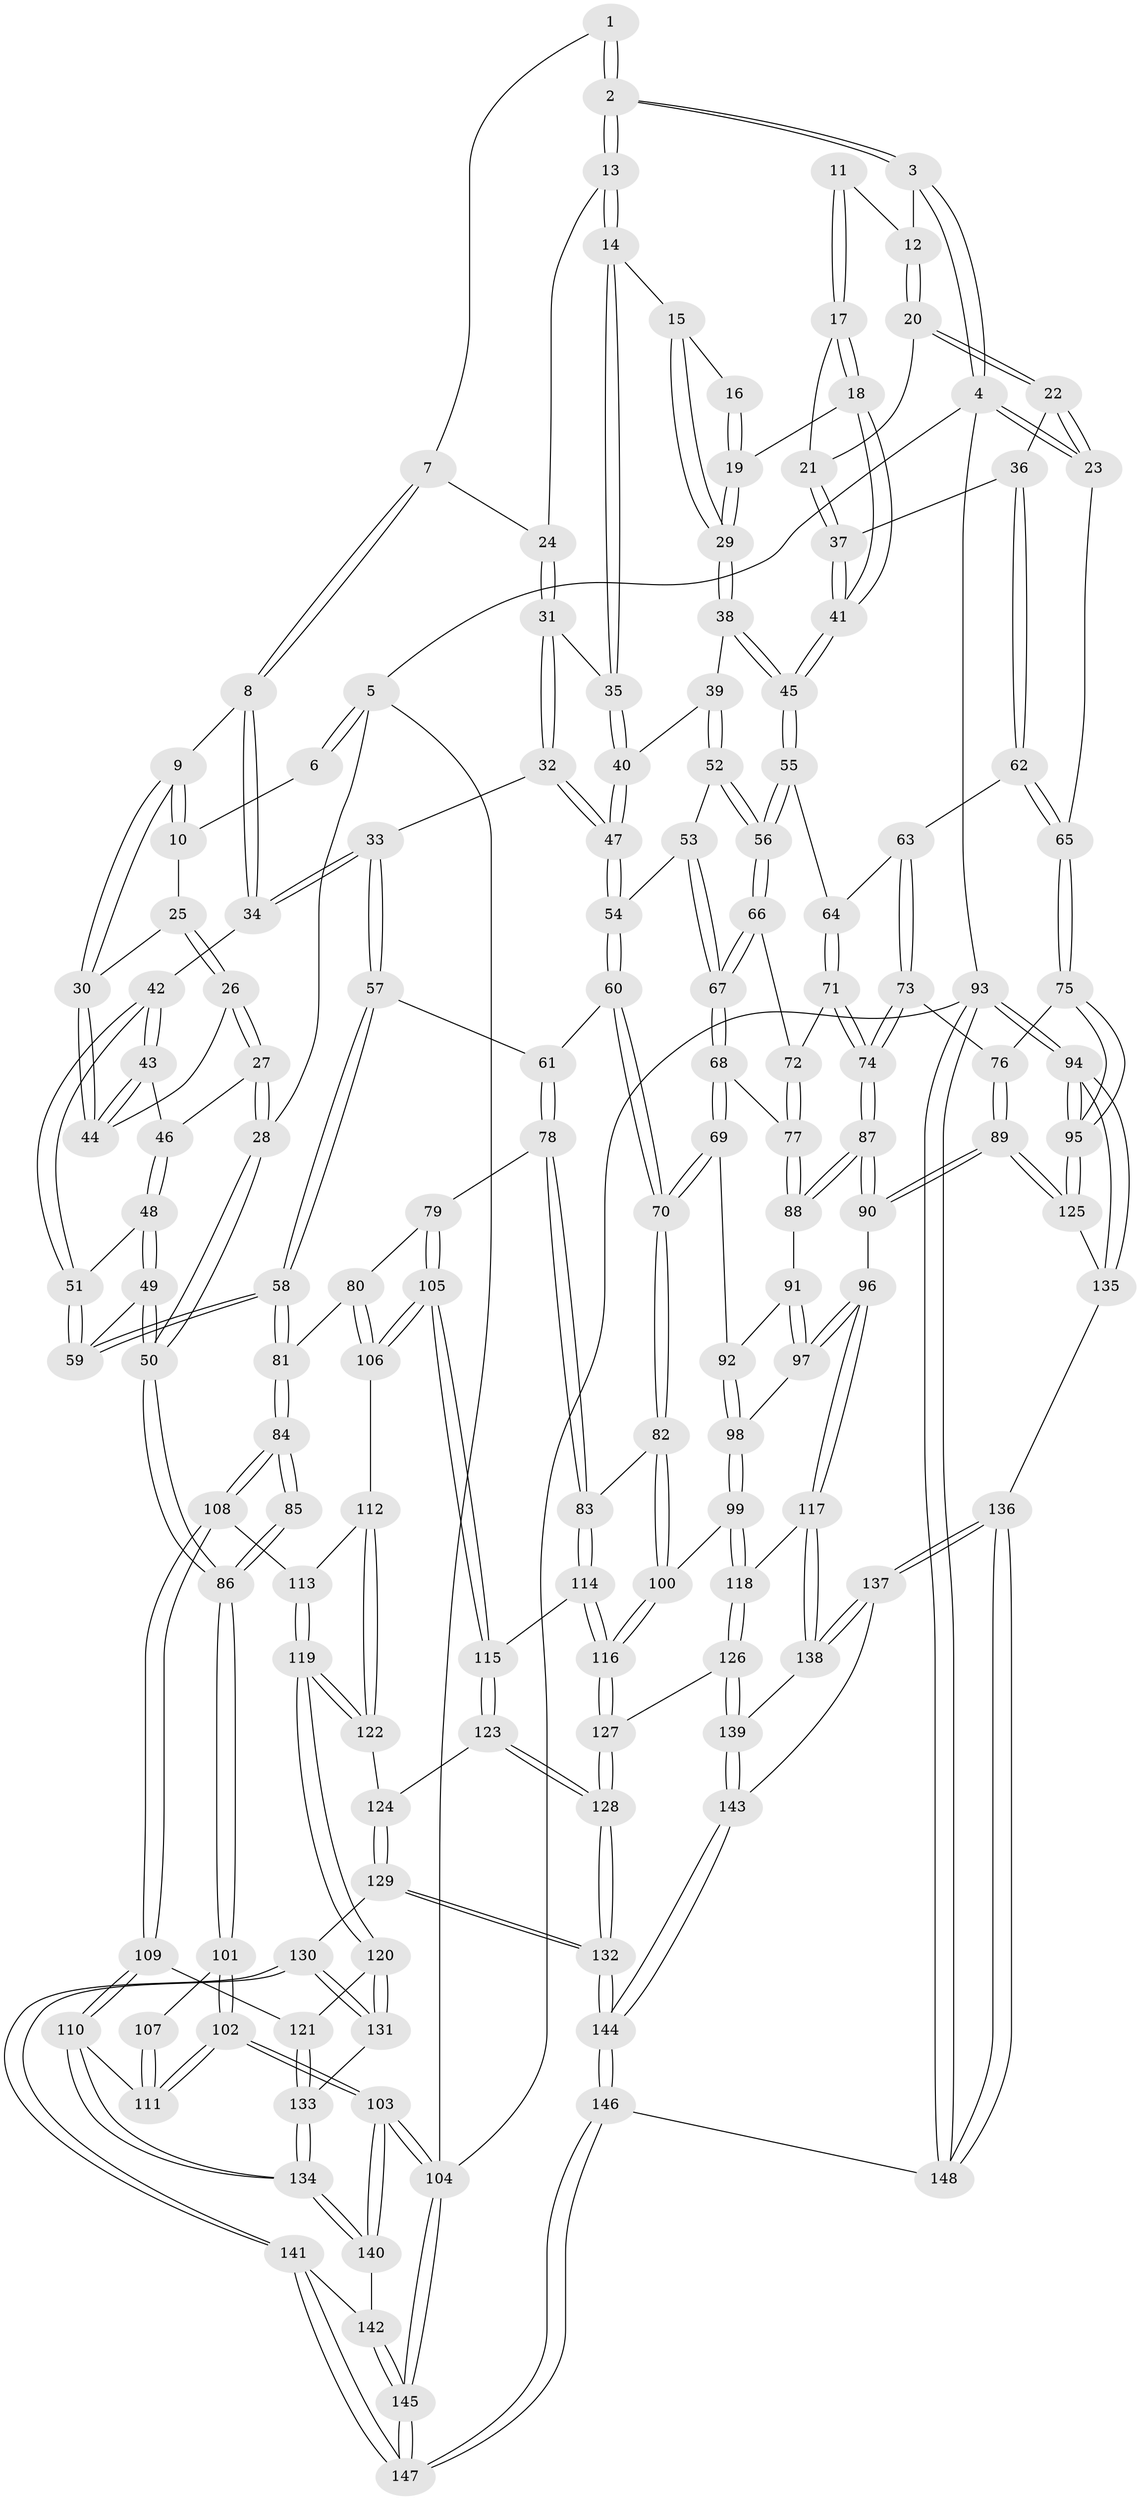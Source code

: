 // Generated by graph-tools (version 1.1) at 2025/01/03/09/25 05:01:25]
// undirected, 148 vertices, 367 edges
graph export_dot {
graph [start="1"]
  node [color=gray90,style=filled];
  1 [pos="+0.33610392304181713+0"];
  2 [pos="+0.5174944606874129+0"];
  3 [pos="+0.8010797946246766+0"];
  4 [pos="+1+0"];
  5 [pos="+0+0"];
  6 [pos="+0.13036385163480366+0"];
  7 [pos="+0.2857984337898678+0.07959417463063619"];
  8 [pos="+0.24717673413857277+0.11318667606164529"];
  9 [pos="+0.21085655419953211+0.0981343593639212"];
  10 [pos="+0.18078846064489706+0.055865350697837955"];
  11 [pos="+0.7815386060577485+0.006514029597202553"];
  12 [pos="+0.8138443730450419+0"];
  13 [pos="+0.5158865514196098+0"];
  14 [pos="+0.5225196056155986+0"];
  15 [pos="+0.6428208219964542+0.07333535531369356"];
  16 [pos="+0.7262749379259233+0.08010989078634918"];
  17 [pos="+0.7428219510176496+0.13919091627175975"];
  18 [pos="+0.7272385866210083+0.15173018204709224"];
  19 [pos="+0.7091987444736483+0.14588878275056014"];
  20 [pos="+0.8358951840134408+0.03292118715107788"];
  21 [pos="+0.8254380290999008+0.097363721227868"];
  22 [pos="+0.9516012923544728+0.12118880902470615"];
  23 [pos="+1+0.01620881292842671"];
  24 [pos="+0.35999532034182896+0.09717264294757047"];
  25 [pos="+0.12152638250980712+0.10144924256098432"];
  26 [pos="+0.06529631040025821+0.12888102432857088"];
  27 [pos="+0+0.13864088527919555"];
  28 [pos="+0+0.005280156103039498"];
  29 [pos="+0.6915251006089033+0.14790543434454173"];
  30 [pos="+0.16880094563401957+0.15694351621784433"];
  31 [pos="+0.3478771850933842+0.19627292813790256"];
  32 [pos="+0.34231522183889407+0.20276235667239503"];
  33 [pos="+0.3019955050528131+0.22225963293647824"];
  34 [pos="+0.29741817995210873+0.21986041928625188"];
  35 [pos="+0.5179412821696534+0.13810003049607825"];
  36 [pos="+0.8673033478550283+0.23685265192304292"];
  37 [pos="+0.8511337410503121+0.2343519356313948"];
  38 [pos="+0.649372988219594+0.19323008438914246"];
  39 [pos="+0.5818124714883108+0.209761402940397"];
  40 [pos="+0.5368000201531963+0.1811273754898732"];
  41 [pos="+0.8104338696891589+0.24805952561293035"];
  42 [pos="+0.21044432377935698+0.22839236418006076"];
  43 [pos="+0.16841865491793423+0.1998189602048869"];
  44 [pos="+0.16408350195011898+0.1670817495822889"];
  45 [pos="+0.7600263161509254+0.29591705135066726"];
  46 [pos="+0.08941159623176131+0.22943399375573664"];
  47 [pos="+0.4630112704281635+0.2829524437948146"];
  48 [pos="+0.09573227743663865+0.2729163206661002"];
  49 [pos="+0+0.3476686774965385"];
  50 [pos="+0+0.34991175509657624"];
  51 [pos="+0.14312471572750604+0.33671009873296187"];
  52 [pos="+0.591064973574982+0.24427375813614552"];
  53 [pos="+0.5372525997694027+0.33765369062029943"];
  54 [pos="+0.4593292458182504+0.3370363941163686"];
  55 [pos="+0.7421880136391267+0.3313667099854265"];
  56 [pos="+0.6867756063797549+0.3733733510291991"];
  57 [pos="+0.3119495169525697+0.38004261067050893"];
  58 [pos="+0.1929069169587476+0.4438131034339376"];
  59 [pos="+0.15110987278390856+0.38779069169957797"];
  60 [pos="+0.44063521029454683+0.3621746523154779"];
  61 [pos="+0.3578429266986714+0.392045064235172"];
  62 [pos="+0.9306605457714232+0.28347911214799276"];
  63 [pos="+0.8967032053782321+0.39793221573730364"];
  64 [pos="+0.8355440080300905+0.3969487683135324"];
  65 [pos="+1+0.29156127045011565"];
  66 [pos="+0.6866938227261944+0.3735345087611957"];
  67 [pos="+0.6437126447767388+0.41424064983342107"];
  68 [pos="+0.6344236662275573+0.43356597109637907"];
  69 [pos="+0.6047170589211657+0.4695193088853905"];
  70 [pos="+0.5612487295646993+0.4930387555186898"];
  71 [pos="+0.8073173279152203+0.4746696994505714"];
  72 [pos="+0.7750956722884581+0.4646257742185114"];
  73 [pos="+0.9312274396804872+0.4601807870484928"];
  74 [pos="+0.8285600997533503+0.5020348260997114"];
  75 [pos="+1+0.47780168555225994"];
  76 [pos="+0.9412585587489514+0.4657768973282157"];
  77 [pos="+0.7361734772829527+0.5180037097742612"];
  78 [pos="+0.4250462149903454+0.5531177920589202"];
  79 [pos="+0.3596660927866259+0.5674917795767674"];
  80 [pos="+0.21864348255203656+0.5157166083539702"];
  81 [pos="+0.18055738934750784+0.48918712040590967"];
  82 [pos="+0.5590603683966167+0.49628783564978474"];
  83 [pos="+0.44259561456784147+0.562282977153493"];
  84 [pos="+0.1762862319471357+0.4936330395221648"];
  85 [pos="+0.1506226014051416+0.5025946481976448"];
  86 [pos="+0+0.3791926717354012"];
  87 [pos="+0.8165189321859355+0.5646242855082908"];
  88 [pos="+0.7421234076446956+0.5405634303338026"];
  89 [pos="+0.8729331238633146+0.6887778251815939"];
  90 [pos="+0.8664948965548276+0.6883698946982347"];
  91 [pos="+0.7164898961419095+0.5591833550155573"];
  92 [pos="+0.6740133008472573+0.5572515697066773"];
  93 [pos="+1+1"];
  94 [pos="+1+1"];
  95 [pos="+1+0.6596148291759203"];
  96 [pos="+0.8560906519080964+0.6929507613708061"];
  97 [pos="+0.7263394838432194+0.6141030012455767"];
  98 [pos="+0.6570777151629142+0.6263246490535275"];
  99 [pos="+0.6223836122842467+0.6632298993969272"];
  100 [pos="+0.6111368699945935+0.6640698752852606"];
  101 [pos="+0+0.4547716561577317"];
  102 [pos="+0+0.7858081417920401"];
  103 [pos="+0+0.7905861019929962"];
  104 [pos="+0+1"];
  105 [pos="+0.31594209539750917+0.6419059659187679"];
  106 [pos="+0.29164476039388687+0.6414750110442452"];
  107 [pos="+0.08636821494109671+0.5501048447805947"];
  108 [pos="+0.178229675595164+0.5555064509765701"];
  109 [pos="+0.12896532651739384+0.7319395292386873"];
  110 [pos="+0.0540955468289162+0.734442240875612"];
  111 [pos="+0+0.7201034059373155"];
  112 [pos="+0.2870476493680668+0.64536491980367"];
  113 [pos="+0.2286485376622485+0.6528483540589374"];
  114 [pos="+0.45845689374053145+0.6637283709550879"];
  115 [pos="+0.36486305504769023+0.7024268039117452"];
  116 [pos="+0.5293648791458115+0.7266397546666488"];
  117 [pos="+0.806174507004996+0.7303800337453942"];
  118 [pos="+0.6888282156654255+0.70158242904161"];
  119 [pos="+0.19988607684979046+0.7517465255414202"];
  120 [pos="+0.19393376585664004+0.7540086422674435"];
  121 [pos="+0.13192631578688419+0.7332251750739668"];
  122 [pos="+0.2556482846988016+0.7496579024470793"];
  123 [pos="+0.360392288703417+0.7099047025805603"];
  124 [pos="+0.2775170063781852+0.7554876481185845"];
  125 [pos="+0.8981257424069832+0.6967527497346416"];
  126 [pos="+0.6230273917945474+0.8402625800364042"];
  127 [pos="+0.5310949763806172+0.7959345772493833"];
  128 [pos="+0.42582254046685475+0.8941091677346071"];
  129 [pos="+0.3608170251560657+0.8958070953209654"];
  130 [pos="+0.24638422957855088+0.9175519202916825"];
  131 [pos="+0.19983838623644284+0.8554134924692944"];
  132 [pos="+0.4157667554370883+0.9093788237233297"];
  133 [pos="+0.12505846663831544+0.8755512965579298"];
  134 [pos="+0.11321166702981043+0.8815283293791575"];
  135 [pos="+0.9274753965036084+0.8574439529185475"];
  136 [pos="+0.7718070906085194+0.9993062784320074"];
  137 [pos="+0.7342822052960586+0.924477228732008"];
  138 [pos="+0.7251038535464728+0.8988344782079872"];
  139 [pos="+0.6598949787201519+0.866806917477089"];
  140 [pos="+0.09476918559241292+0.9076719822673333"];
  141 [pos="+0.22675640944196554+0.9474818417422951"];
  142 [pos="+0.09761566788746054+0.9154489462496168"];
  143 [pos="+0.507843130869886+0.9875195742537276"];
  144 [pos="+0.447017423126245+1"];
  145 [pos="+0.07393755332659774+1"];
  146 [pos="+0.4553513681760906+1"];
  147 [pos="+0.10931158215675817+1"];
  148 [pos="+0.8200625347728648+1"];
  1 -- 2;
  1 -- 2;
  1 -- 7;
  2 -- 3;
  2 -- 3;
  2 -- 13;
  2 -- 13;
  3 -- 4;
  3 -- 4;
  3 -- 12;
  4 -- 5;
  4 -- 23;
  4 -- 23;
  4 -- 93;
  5 -- 6;
  5 -- 6;
  5 -- 28;
  5 -- 104;
  6 -- 10;
  7 -- 8;
  7 -- 8;
  7 -- 24;
  8 -- 9;
  8 -- 34;
  8 -- 34;
  9 -- 10;
  9 -- 10;
  9 -- 30;
  9 -- 30;
  10 -- 25;
  11 -- 12;
  11 -- 17;
  11 -- 17;
  12 -- 20;
  12 -- 20;
  13 -- 14;
  13 -- 14;
  13 -- 24;
  14 -- 15;
  14 -- 35;
  14 -- 35;
  15 -- 16;
  15 -- 29;
  15 -- 29;
  16 -- 19;
  16 -- 19;
  17 -- 18;
  17 -- 18;
  17 -- 21;
  18 -- 19;
  18 -- 41;
  18 -- 41;
  19 -- 29;
  19 -- 29;
  20 -- 21;
  20 -- 22;
  20 -- 22;
  21 -- 37;
  21 -- 37;
  22 -- 23;
  22 -- 23;
  22 -- 36;
  23 -- 65;
  24 -- 31;
  24 -- 31;
  25 -- 26;
  25 -- 26;
  25 -- 30;
  26 -- 27;
  26 -- 27;
  26 -- 44;
  27 -- 28;
  27 -- 28;
  27 -- 46;
  28 -- 50;
  28 -- 50;
  29 -- 38;
  29 -- 38;
  30 -- 44;
  30 -- 44;
  31 -- 32;
  31 -- 32;
  31 -- 35;
  32 -- 33;
  32 -- 47;
  32 -- 47;
  33 -- 34;
  33 -- 34;
  33 -- 57;
  33 -- 57;
  34 -- 42;
  35 -- 40;
  35 -- 40;
  36 -- 37;
  36 -- 62;
  36 -- 62;
  37 -- 41;
  37 -- 41;
  38 -- 39;
  38 -- 45;
  38 -- 45;
  39 -- 40;
  39 -- 52;
  39 -- 52;
  40 -- 47;
  40 -- 47;
  41 -- 45;
  41 -- 45;
  42 -- 43;
  42 -- 43;
  42 -- 51;
  42 -- 51;
  43 -- 44;
  43 -- 44;
  43 -- 46;
  45 -- 55;
  45 -- 55;
  46 -- 48;
  46 -- 48;
  47 -- 54;
  47 -- 54;
  48 -- 49;
  48 -- 49;
  48 -- 51;
  49 -- 50;
  49 -- 50;
  49 -- 59;
  50 -- 86;
  50 -- 86;
  51 -- 59;
  51 -- 59;
  52 -- 53;
  52 -- 56;
  52 -- 56;
  53 -- 54;
  53 -- 67;
  53 -- 67;
  54 -- 60;
  54 -- 60;
  55 -- 56;
  55 -- 56;
  55 -- 64;
  56 -- 66;
  56 -- 66;
  57 -- 58;
  57 -- 58;
  57 -- 61;
  58 -- 59;
  58 -- 59;
  58 -- 81;
  58 -- 81;
  60 -- 61;
  60 -- 70;
  60 -- 70;
  61 -- 78;
  61 -- 78;
  62 -- 63;
  62 -- 65;
  62 -- 65;
  63 -- 64;
  63 -- 73;
  63 -- 73;
  64 -- 71;
  64 -- 71;
  65 -- 75;
  65 -- 75;
  66 -- 67;
  66 -- 67;
  66 -- 72;
  67 -- 68;
  67 -- 68;
  68 -- 69;
  68 -- 69;
  68 -- 77;
  69 -- 70;
  69 -- 70;
  69 -- 92;
  70 -- 82;
  70 -- 82;
  71 -- 72;
  71 -- 74;
  71 -- 74;
  72 -- 77;
  72 -- 77;
  73 -- 74;
  73 -- 74;
  73 -- 76;
  74 -- 87;
  74 -- 87;
  75 -- 76;
  75 -- 95;
  75 -- 95;
  76 -- 89;
  76 -- 89;
  77 -- 88;
  77 -- 88;
  78 -- 79;
  78 -- 83;
  78 -- 83;
  79 -- 80;
  79 -- 105;
  79 -- 105;
  80 -- 81;
  80 -- 106;
  80 -- 106;
  81 -- 84;
  81 -- 84;
  82 -- 83;
  82 -- 100;
  82 -- 100;
  83 -- 114;
  83 -- 114;
  84 -- 85;
  84 -- 85;
  84 -- 108;
  84 -- 108;
  85 -- 86;
  85 -- 86;
  86 -- 101;
  86 -- 101;
  87 -- 88;
  87 -- 88;
  87 -- 90;
  87 -- 90;
  88 -- 91;
  89 -- 90;
  89 -- 90;
  89 -- 125;
  89 -- 125;
  90 -- 96;
  91 -- 92;
  91 -- 97;
  91 -- 97;
  92 -- 98;
  92 -- 98;
  93 -- 94;
  93 -- 94;
  93 -- 148;
  93 -- 148;
  93 -- 104;
  94 -- 95;
  94 -- 95;
  94 -- 135;
  94 -- 135;
  95 -- 125;
  95 -- 125;
  96 -- 97;
  96 -- 97;
  96 -- 117;
  96 -- 117;
  97 -- 98;
  98 -- 99;
  98 -- 99;
  99 -- 100;
  99 -- 118;
  99 -- 118;
  100 -- 116;
  100 -- 116;
  101 -- 102;
  101 -- 102;
  101 -- 107;
  102 -- 103;
  102 -- 103;
  102 -- 111;
  102 -- 111;
  103 -- 104;
  103 -- 104;
  103 -- 140;
  103 -- 140;
  104 -- 145;
  104 -- 145;
  105 -- 106;
  105 -- 106;
  105 -- 115;
  105 -- 115;
  106 -- 112;
  107 -- 111;
  107 -- 111;
  108 -- 109;
  108 -- 109;
  108 -- 113;
  109 -- 110;
  109 -- 110;
  109 -- 121;
  110 -- 111;
  110 -- 134;
  110 -- 134;
  112 -- 113;
  112 -- 122;
  112 -- 122;
  113 -- 119;
  113 -- 119;
  114 -- 115;
  114 -- 116;
  114 -- 116;
  115 -- 123;
  115 -- 123;
  116 -- 127;
  116 -- 127;
  117 -- 118;
  117 -- 138;
  117 -- 138;
  118 -- 126;
  118 -- 126;
  119 -- 120;
  119 -- 120;
  119 -- 122;
  119 -- 122;
  120 -- 121;
  120 -- 131;
  120 -- 131;
  121 -- 133;
  121 -- 133;
  122 -- 124;
  123 -- 124;
  123 -- 128;
  123 -- 128;
  124 -- 129;
  124 -- 129;
  125 -- 135;
  126 -- 127;
  126 -- 139;
  126 -- 139;
  127 -- 128;
  127 -- 128;
  128 -- 132;
  128 -- 132;
  129 -- 130;
  129 -- 132;
  129 -- 132;
  130 -- 131;
  130 -- 131;
  130 -- 141;
  130 -- 141;
  131 -- 133;
  132 -- 144;
  132 -- 144;
  133 -- 134;
  133 -- 134;
  134 -- 140;
  134 -- 140;
  135 -- 136;
  136 -- 137;
  136 -- 137;
  136 -- 148;
  136 -- 148;
  137 -- 138;
  137 -- 138;
  137 -- 143;
  138 -- 139;
  139 -- 143;
  139 -- 143;
  140 -- 142;
  141 -- 142;
  141 -- 147;
  141 -- 147;
  142 -- 145;
  142 -- 145;
  143 -- 144;
  143 -- 144;
  144 -- 146;
  144 -- 146;
  145 -- 147;
  145 -- 147;
  146 -- 147;
  146 -- 147;
  146 -- 148;
}
